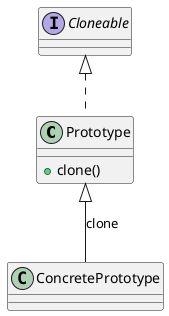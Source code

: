 @startuml

class Prototype implements Cloneable {
    +clone()
}
class ConcretePrototype{
}


Prototype <|-- ConcretePrototype :clone
@enduml